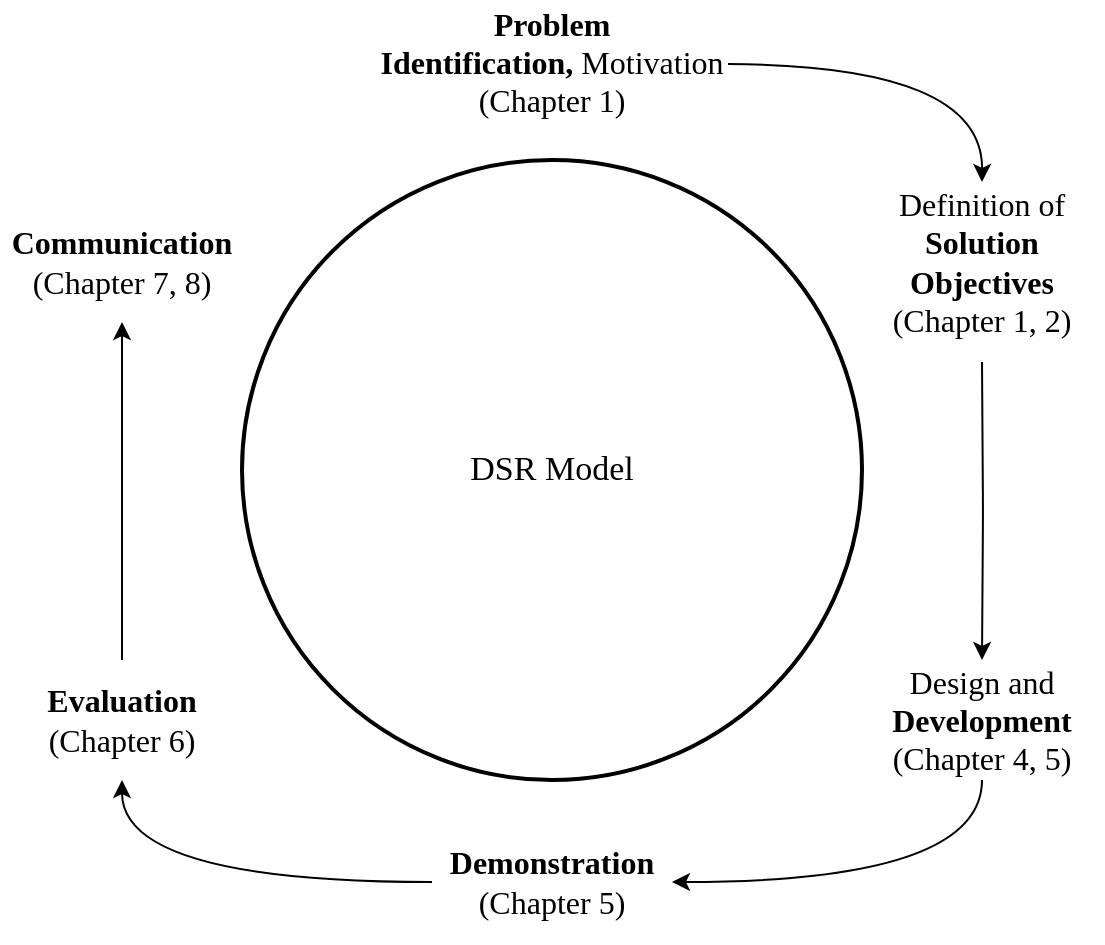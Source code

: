 <mxfile version="26.0.4">
  <diagram name="Seite-1" id="Q6mDMwci4hGe6dcxtgbh">
    <mxGraphModel dx="757" dy="566" grid="1" gridSize="10" guides="1" tooltips="1" connect="1" arrows="1" fold="1" page="1" pageScale="1" pageWidth="583" pageHeight="827" math="0" shadow="0">
      <root>
        <mxCell id="0" />
        <mxCell id="1" parent="0" />
        <mxCell id="xUXN_BaWoNCwWtfrsrg5-1" value="DSR Model" style="ellipse;whiteSpace=wrap;html=1;aspect=fixed;fontFamily=Times New Roman;fontSize=17;strokeWidth=2;" parent="1" vertex="1">
          <mxGeometry x="137" y="259" width="310" height="310" as="geometry" />
        </mxCell>
        <mxCell id="xUXN_BaWoNCwWtfrsrg5-12" style="edgeStyle=orthogonalEdgeStyle;rounded=0;orthogonalLoop=1;jettySize=auto;html=1;strokeColor=default;curved=1;strokeWidth=1;" parent="1" edge="1">
          <mxGeometry relative="1" as="geometry">
            <mxPoint x="380" y="211" as="sourcePoint" />
            <mxPoint x="507" y="270" as="targetPoint" />
          </mxGeometry>
        </mxCell>
        <mxCell id="xUXN_BaWoNCwWtfrsrg5-2" value="&lt;b&gt;Problem Identification,&amp;nbsp;&lt;/b&gt;Motivation (Chapter 1)" style="rounded=1;whiteSpace=wrap;html=1;fontFamily=Times New Roman;fillColor=#eeeeee;strokeColor=#36393d;fontSize=16;strokeWidth=1;verticalAlign=middle;horizontal=1;opacity=0;" parent="1" vertex="1">
          <mxGeometry x="232" y="180" width="120" height="60" as="geometry" />
        </mxCell>
        <mxCell id="xUXN_BaWoNCwWtfrsrg5-13" style="edgeStyle=orthogonalEdgeStyle;rounded=1;orthogonalLoop=1;jettySize=auto;html=1;entryX=0.5;entryY=0;entryDx=0;entryDy=0;curved=0;strokeWidth=1;" parent="1" target="xUXN_BaWoNCwWtfrsrg5-4" edge="1">
          <mxGeometry relative="1" as="geometry">
            <mxPoint x="507" y="360" as="sourcePoint" />
          </mxGeometry>
        </mxCell>
        <mxCell id="xUXN_BaWoNCwWtfrsrg5-3" value="Definition of &lt;b&gt;Solution Objectives&lt;/b&gt; (Chapter 1, 2)" style="rounded=1;whiteSpace=wrap;html=1;fontFamily=Times New Roman;fillColor=#eeeeee;strokeColor=#36393d;fontSize=16;strokeWidth=1;verticalAlign=middle;horizontal=1;opacity=0;" parent="1" vertex="1">
          <mxGeometry x="447" y="280" width="120" height="60" as="geometry" />
        </mxCell>
        <mxCell id="xUXN_BaWoNCwWtfrsrg5-14" style="edgeStyle=orthogonalEdgeStyle;rounded=0;orthogonalLoop=1;jettySize=auto;html=1;entryX=1;entryY=0.5;entryDx=0;entryDy=0;curved=1;exitX=0.5;exitY=1;exitDx=0;exitDy=0;strokeWidth=1;" parent="1" source="xUXN_BaWoNCwWtfrsrg5-4" target="xUXN_BaWoNCwWtfrsrg5-5" edge="1">
          <mxGeometry relative="1" as="geometry" />
        </mxCell>
        <mxCell id="xUXN_BaWoNCwWtfrsrg5-4" value="Design and &lt;b&gt;Development &lt;/b&gt;(Chapter 4, 5)" style="rounded=1;whiteSpace=wrap;html=1;fontFamily=Times New Roman;fillColor=#eeeeee;strokeColor=#36393d;fontSize=16;strokeWidth=1;verticalAlign=middle;horizontal=1;opacity=0;" parent="1" vertex="1">
          <mxGeometry x="447" y="509" width="120" height="60" as="geometry" />
        </mxCell>
        <mxCell id="xUXN_BaWoNCwWtfrsrg5-15" style="edgeStyle=orthogonalEdgeStyle;rounded=0;orthogonalLoop=1;jettySize=auto;html=1;entryX=0.5;entryY=1;entryDx=0;entryDy=0;curved=1;strokeWidth=1;" parent="1" source="xUXN_BaWoNCwWtfrsrg5-5" target="xUXN_BaWoNCwWtfrsrg5-6" edge="1">
          <mxGeometry relative="1" as="geometry" />
        </mxCell>
        <mxCell id="xUXN_BaWoNCwWtfrsrg5-5" value="&lt;b&gt;Demonstration &lt;/b&gt;(Chapter 5)" style="rounded=1;whiteSpace=wrap;html=1;fontFamily=Times New Roman;fillColor=#eeeeee;strokeColor=#36393d;fontSize=16;strokeWidth=1;verticalAlign=middle;horizontal=1;opacity=0;" parent="1" vertex="1">
          <mxGeometry x="232" y="590" width="120" height="60" as="geometry" />
        </mxCell>
        <mxCell id="xUXN_BaWoNCwWtfrsrg5-16" style="edgeStyle=orthogonalEdgeStyle;rounded=0;orthogonalLoop=1;jettySize=auto;html=1;entryX=0.5;entryY=1;entryDx=0;entryDy=0;curved=1;strokeWidth=1;" parent="1" source="xUXN_BaWoNCwWtfrsrg5-6" target="xUXN_BaWoNCwWtfrsrg5-7" edge="1">
          <mxGeometry relative="1" as="geometry" />
        </mxCell>
        <mxCell id="xUXN_BaWoNCwWtfrsrg5-6" value="&lt;b&gt;Evaluation &lt;/b&gt;(Chapter 6)" style="rounded=1;whiteSpace=wrap;html=1;fontFamily=Times New Roman;fillColor=#eeeeee;strokeColor=#36393d;fontSize=16;strokeWidth=1;verticalAlign=middle;horizontal=1;glass=0;opacity=0;" parent="1" vertex="1">
          <mxGeometry x="17" y="509" width="120" height="60" as="geometry" />
        </mxCell>
        <mxCell id="xUXN_BaWoNCwWtfrsrg5-7" value="&lt;b&gt;Communication &lt;/b&gt;(Chapter 7, 8)" style="rounded=1;whiteSpace=wrap;html=1;fontFamily=Times New Roman;fillColor=#eeeeee;strokeColor=#36393d;fontSize=16;strokeWidth=1;verticalAlign=middle;horizontal=1;opacity=0;" parent="1" vertex="1">
          <mxGeometry x="17" y="280" width="120" height="60" as="geometry" />
        </mxCell>
      </root>
    </mxGraphModel>
  </diagram>
</mxfile>
